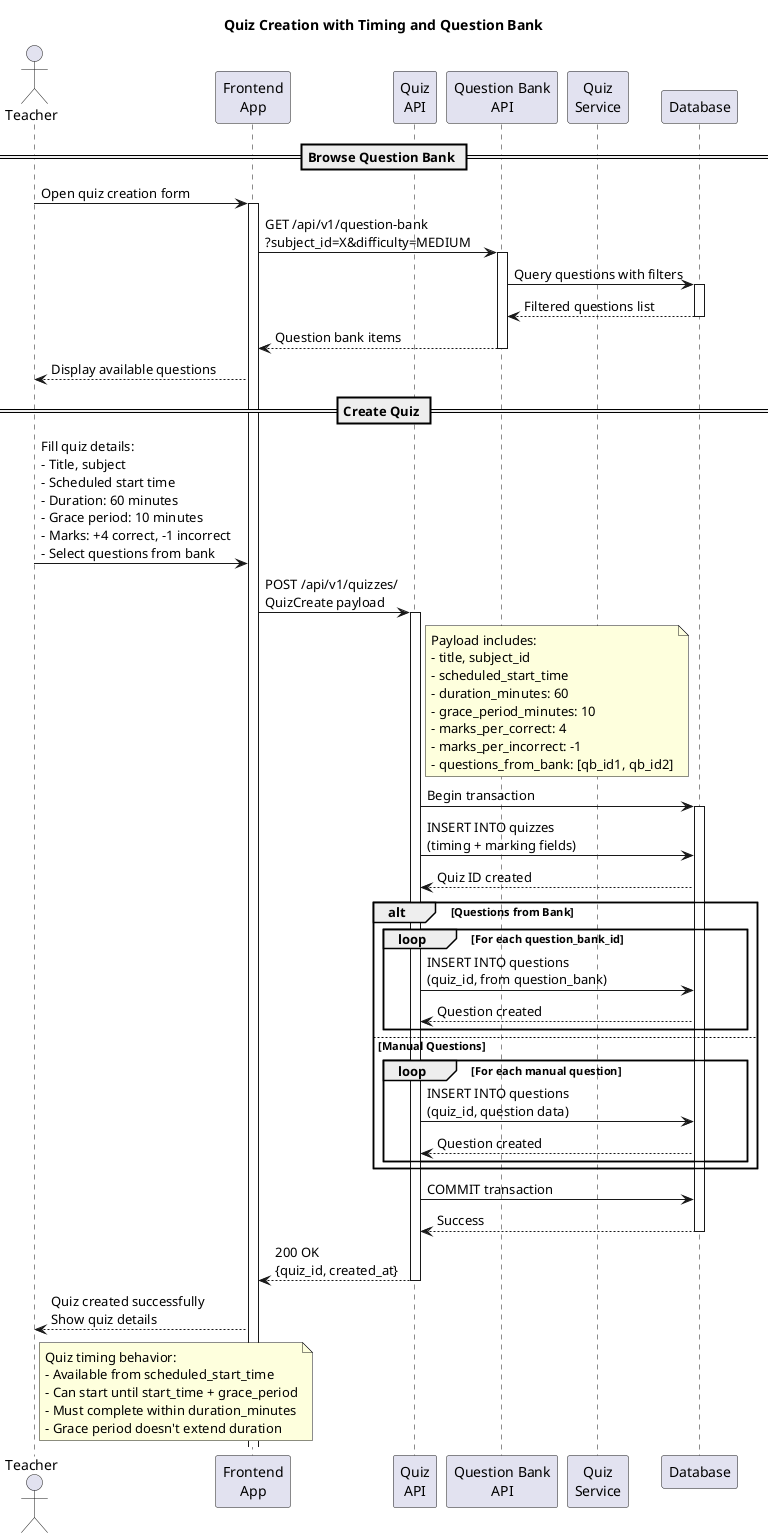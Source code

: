 @startuml Quiz Creation Sequence

title Quiz Creation with Timing and Question Bank

actor Teacher
participant "Frontend\nApp" as Frontend
participant "Quiz\nAPI" as QuizAPI
participant "Question Bank\nAPI" as QBAPI
participant "Quiz\nService" as QuizService
participant "Database" as DB

== Browse Question Bank ==
Teacher -> Frontend: Open quiz creation form
activate Frontend

Frontend -> QBAPI: GET /api/v1/question-bank\n?subject_id=X&difficulty=MEDIUM
activate QBAPI
QBAPI -> DB: Query questions with filters
activate DB
DB --> QBAPI: Filtered questions list
deactivate DB
QBAPI --> Frontend: Question bank items
deactivate QBAPI

Frontend --> Teacher: Display available questions

== Create Quiz ==
Teacher -> Frontend: Fill quiz details:\n- Title, subject\n- Scheduled start time\n- Duration: 60 minutes\n- Grace period: 10 minutes\n- Marks: +4 correct, -1 incorrect\n- Select questions from bank

Frontend -> QuizAPI: POST /api/v1/quizzes/\nQuizCreate payload
activate QuizAPI

note right of QuizAPI
    Payload includes:
    - title, subject_id
    - scheduled_start_time
    - duration_minutes: 60
    - grace_period_minutes: 10
    - marks_per_correct: 4
    - marks_per_incorrect: -1
    - questions_from_bank: [qb_id1, qb_id2]
end note

QuizAPI -> DB: Begin transaction
activate DB

QuizAPI -> DB: INSERT INTO quizzes\n(timing + marking fields)
DB --> QuizAPI: Quiz ID created

alt Questions from Bank
    loop For each question_bank_id
        QuizAPI -> DB: INSERT INTO questions\n(quiz_id, from question_bank)
        DB --> QuizAPI: Question created
    end
else Manual Questions
    loop For each manual question
        QuizAPI -> DB: INSERT INTO questions\n(quiz_id, question data)
        DB --> QuizAPI: Question created
    end
end

QuizAPI -> DB: COMMIT transaction
DB --> QuizAPI: Success
deactivate DB

QuizAPI --> Frontend: 200 OK\n{quiz_id, created_at}
deactivate QuizAPI

Frontend --> Teacher: Quiz created successfully\nShow quiz details

note right of Teacher
    Quiz timing behavior:
    - Available from scheduled_start_time
    - Can start until start_time + grace_period
    - Must complete within duration_minutes
    - Grace period doesn't extend duration
end note

@enduml
